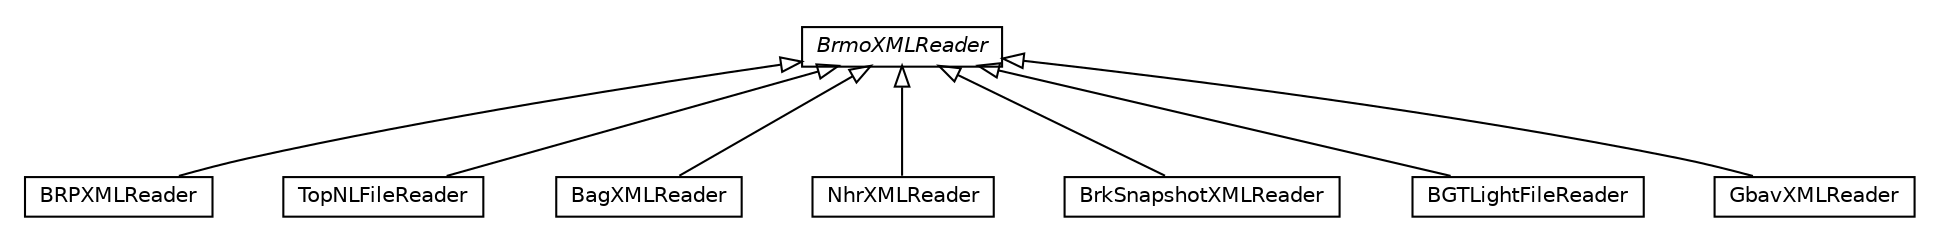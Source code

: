 #!/usr/local/bin/dot
#
# Class diagram 
# Generated by UMLGraph version R5_6-24-gf6e263 (http://www.umlgraph.org/)
#

digraph G {
	edge [fontname="Helvetica",fontsize=10,labelfontname="Helvetica",labelfontsize=10];
	node [fontname="Helvetica",fontsize=10,shape=plaintext];
	nodesep=0.25;
	ranksep=0.5;
	// nl.b3p.brmo.loader.xml.BrmoXMLReader
	c95 [label=<<table title="nl.b3p.brmo.loader.xml.BrmoXMLReader" border="0" cellborder="1" cellspacing="0" cellpadding="2" port="p" href="./BrmoXMLReader.html">
		<tr><td><table border="0" cellspacing="0" cellpadding="1">
<tr><td align="center" balign="center"><font face="Helvetica-Oblique"> BrmoXMLReader </font></td></tr>
		</table></td></tr>
		</table>>, URL="./BrmoXMLReader.html", fontname="Helvetica", fontcolor="black", fontsize=10.0];
	// nl.b3p.brmo.loader.xml.BRPXMLReader
	c96 [label=<<table title="nl.b3p.brmo.loader.xml.BRPXMLReader" border="0" cellborder="1" cellspacing="0" cellpadding="2" port="p" href="./BRPXMLReader.html">
		<tr><td><table border="0" cellspacing="0" cellpadding="1">
<tr><td align="center" balign="center"> BRPXMLReader </td></tr>
		</table></td></tr>
		</table>>, URL="./BRPXMLReader.html", fontname="Helvetica", fontcolor="black", fontsize=10.0];
	// nl.b3p.brmo.loader.xml.TopNLFileReader
	c97 [label=<<table title="nl.b3p.brmo.loader.xml.TopNLFileReader" border="0" cellborder="1" cellspacing="0" cellpadding="2" port="p" href="./TopNLFileReader.html">
		<tr><td><table border="0" cellspacing="0" cellpadding="1">
<tr><td align="center" balign="center"> TopNLFileReader </td></tr>
		</table></td></tr>
		</table>>, URL="./TopNLFileReader.html", fontname="Helvetica", fontcolor="black", fontsize=10.0];
	// nl.b3p.brmo.loader.xml.BagXMLReader
	c98 [label=<<table title="nl.b3p.brmo.loader.xml.BagXMLReader" border="0" cellborder="1" cellspacing="0" cellpadding="2" port="p" href="./BagXMLReader.html">
		<tr><td><table border="0" cellspacing="0" cellpadding="1">
<tr><td align="center" balign="center"> BagXMLReader </td></tr>
		</table></td></tr>
		</table>>, URL="./BagXMLReader.html", fontname="Helvetica", fontcolor="black", fontsize=10.0];
	// nl.b3p.brmo.loader.xml.NhrXMLReader
	c99 [label=<<table title="nl.b3p.brmo.loader.xml.NhrXMLReader" border="0" cellborder="1" cellspacing="0" cellpadding="2" port="p" href="./NhrXMLReader.html">
		<tr><td><table border="0" cellspacing="0" cellpadding="1">
<tr><td align="center" balign="center"> NhrXMLReader </td></tr>
		</table></td></tr>
		</table>>, URL="./NhrXMLReader.html", fontname="Helvetica", fontcolor="black", fontsize=10.0];
	// nl.b3p.brmo.loader.xml.BrkSnapshotXMLReader
	c100 [label=<<table title="nl.b3p.brmo.loader.xml.BrkSnapshotXMLReader" border="0" cellborder="1" cellspacing="0" cellpadding="2" port="p" href="./BrkSnapshotXMLReader.html">
		<tr><td><table border="0" cellspacing="0" cellpadding="1">
<tr><td align="center" balign="center"> BrkSnapshotXMLReader </td></tr>
		</table></td></tr>
		</table>>, URL="./BrkSnapshotXMLReader.html", fontname="Helvetica", fontcolor="black", fontsize=10.0];
	// nl.b3p.brmo.loader.xml.BGTLightFileReader
	c101 [label=<<table title="nl.b3p.brmo.loader.xml.BGTLightFileReader" border="0" cellborder="1" cellspacing="0" cellpadding="2" port="p" href="./BGTLightFileReader.html">
		<tr><td><table border="0" cellspacing="0" cellpadding="1">
<tr><td align="center" balign="center"> BGTLightFileReader </td></tr>
		</table></td></tr>
		</table>>, URL="./BGTLightFileReader.html", fontname="Helvetica", fontcolor="black", fontsize=10.0];
	// nl.b3p.brmo.loader.xml.GbavXMLReader
	c102 [label=<<table title="nl.b3p.brmo.loader.xml.GbavXMLReader" border="0" cellborder="1" cellspacing="0" cellpadding="2" port="p" href="./GbavXMLReader.html">
		<tr><td><table border="0" cellspacing="0" cellpadding="1">
<tr><td align="center" balign="center"> GbavXMLReader </td></tr>
		</table></td></tr>
		</table>>, URL="./GbavXMLReader.html", fontname="Helvetica", fontcolor="black", fontsize=10.0];
	//nl.b3p.brmo.loader.xml.BRPXMLReader extends nl.b3p.brmo.loader.xml.BrmoXMLReader
	c95:p -> c96:p [dir=back,arrowtail=empty];
	//nl.b3p.brmo.loader.xml.TopNLFileReader extends nl.b3p.brmo.loader.xml.BrmoXMLReader
	c95:p -> c97:p [dir=back,arrowtail=empty];
	//nl.b3p.brmo.loader.xml.BagXMLReader extends nl.b3p.brmo.loader.xml.BrmoXMLReader
	c95:p -> c98:p [dir=back,arrowtail=empty];
	//nl.b3p.brmo.loader.xml.NhrXMLReader extends nl.b3p.brmo.loader.xml.BrmoXMLReader
	c95:p -> c99:p [dir=back,arrowtail=empty];
	//nl.b3p.brmo.loader.xml.BrkSnapshotXMLReader extends nl.b3p.brmo.loader.xml.BrmoXMLReader
	c95:p -> c100:p [dir=back,arrowtail=empty];
	//nl.b3p.brmo.loader.xml.BGTLightFileReader extends nl.b3p.brmo.loader.xml.BrmoXMLReader
	c95:p -> c101:p [dir=back,arrowtail=empty];
	//nl.b3p.brmo.loader.xml.GbavXMLReader extends nl.b3p.brmo.loader.xml.BrmoXMLReader
	c95:p -> c102:p [dir=back,arrowtail=empty];
}

